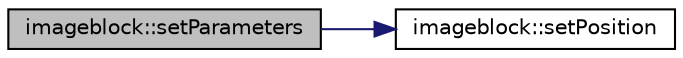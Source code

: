 digraph "imageblock::setParameters"
{
  edge [fontname="Helvetica",fontsize="10",labelfontname="Helvetica",labelfontsize="10"];
  node [fontname="Helvetica",fontsize="10",shape=record];
  rankdir="LR";
  Node1 [label="imageblock::setParameters",height=0.2,width=0.4,color="black", fillcolor="grey75", style="filled", fontcolor="black"];
  Node1 -> Node2 [color="midnightblue",fontsize="10",style="solid",fontname="Helvetica"];
  Node2 [label="imageblock::setPosition",height=0.2,width=0.4,color="black", fillcolor="white", style="filled",URL="$classimageblock.html#ad87e345c22a106ed85c862f506905e49"];
}
